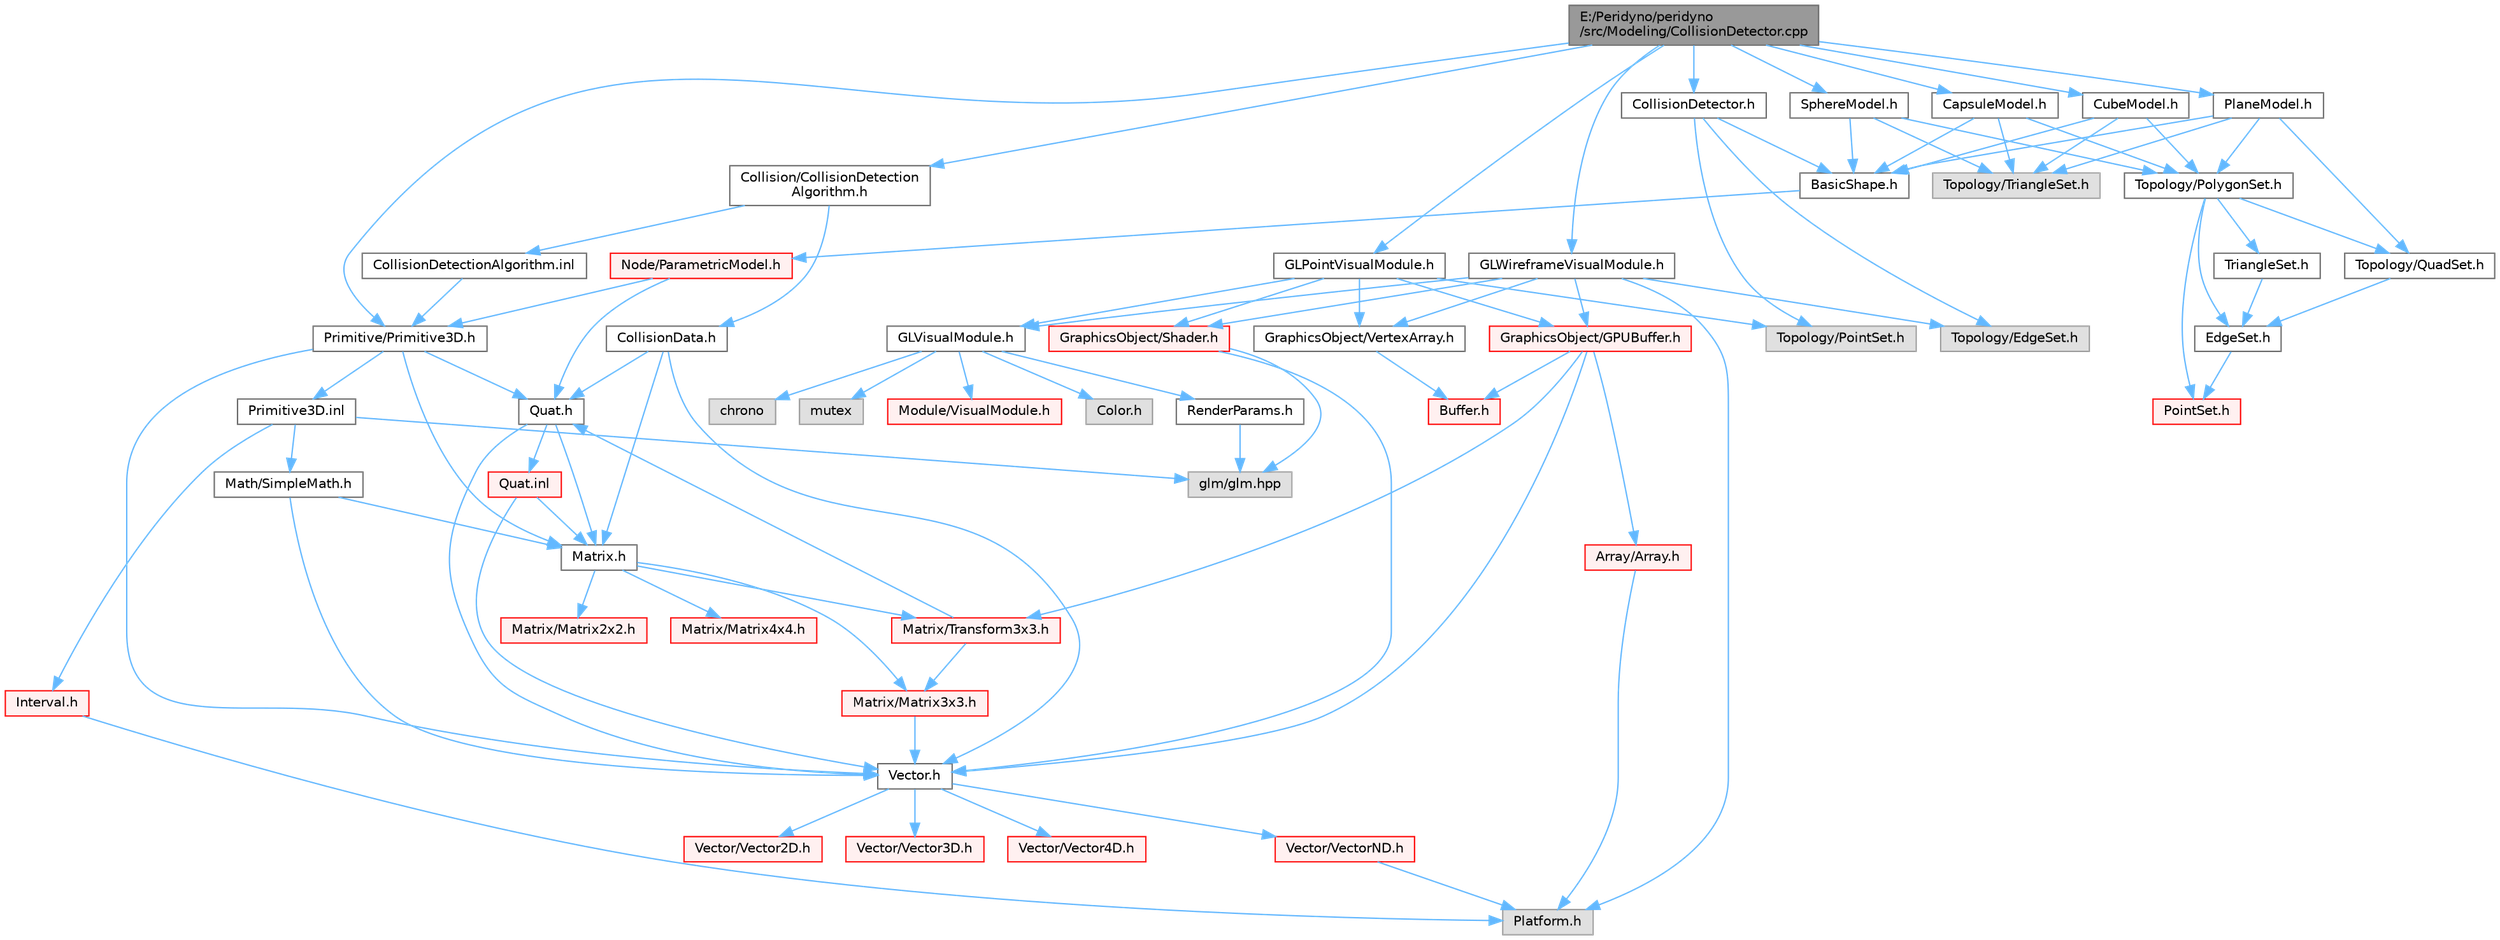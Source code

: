 digraph "E:/Peridyno/peridyno/src/Modeling/CollisionDetector.cpp"
{
 // LATEX_PDF_SIZE
  bgcolor="transparent";
  edge [fontname=Helvetica,fontsize=10,labelfontname=Helvetica,labelfontsize=10];
  node [fontname=Helvetica,fontsize=10,shape=box,height=0.2,width=0.4];
  Node1 [id="Node000001",label="E:/Peridyno/peridyno\l/src/Modeling/CollisionDetector.cpp",height=0.2,width=0.4,color="gray40", fillcolor="grey60", style="filled", fontcolor="black",tooltip=" "];
  Node1 -> Node2 [id="edge1_Node000001_Node000002",color="steelblue1",style="solid",tooltip=" "];
  Node2 [id="Node000002",label="CollisionDetector.h",height=0.2,width=0.4,color="grey40", fillcolor="white", style="filled",URL="$_collision_detector_8h.html",tooltip=" "];
  Node2 -> Node3 [id="edge2_Node000002_Node000003",color="steelblue1",style="solid",tooltip=" "];
  Node3 [id="Node000003",label="BasicShape.h",height=0.2,width=0.4,color="grey40", fillcolor="white", style="filled",URL="$_basic_shape_8h.html",tooltip=" "];
  Node3 -> Node4 [id="edge3_Node000003_Node000004",color="steelblue1",style="solid",tooltip=" "];
  Node4 [id="Node000004",label="Node/ParametricModel.h",height=0.2,width=0.4,color="red", fillcolor="#FFF0F0", style="filled",URL="$_parametric_model_8h.html",tooltip=" "];
  Node4 -> Node64 [id="edge4_Node000004_Node000064",color="steelblue1",style="solid",tooltip=" "];
  Node64 [id="Node000064",label="Quat.h",height=0.2,width=0.4,color="grey40", fillcolor="white", style="filled",URL="$_quat_8h.html",tooltip="Implementation of quaternion."];
  Node64 -> Node33 [id="edge5_Node000064_Node000033",color="steelblue1",style="solid",tooltip=" "];
  Node33 [id="Node000033",label="Vector.h",height=0.2,width=0.4,color="grey40", fillcolor="white", style="filled",URL="$_vector_8h.html",tooltip=" "];
  Node33 -> Node34 [id="edge6_Node000033_Node000034",color="steelblue1",style="solid",tooltip=" "];
  Node34 [id="Node000034",label="Vector/Vector2D.h",height=0.2,width=0.4,color="red", fillcolor="#FFF0F0", style="filled",URL="$_vector2_d_8h.html",tooltip=" "];
  Node33 -> Node40 [id="edge7_Node000033_Node000040",color="steelblue1",style="solid",tooltip=" "];
  Node40 [id="Node000040",label="Vector/Vector3D.h",height=0.2,width=0.4,color="red", fillcolor="#FFF0F0", style="filled",URL="$_vector3_d_8h.html",tooltip=" "];
  Node33 -> Node43 [id="edge8_Node000033_Node000043",color="steelblue1",style="solid",tooltip=" "];
  Node43 [id="Node000043",label="Vector/Vector4D.h",height=0.2,width=0.4,color="red", fillcolor="#FFF0F0", style="filled",URL="$_vector4_d_8h.html",tooltip=" "];
  Node33 -> Node46 [id="edge9_Node000033_Node000046",color="steelblue1",style="solid",tooltip=" "];
  Node46 [id="Node000046",label="Vector/VectorND.h",height=0.2,width=0.4,color="red", fillcolor="#FFF0F0", style="filled",URL="$_vector_n_d_8h.html",tooltip=" "];
  Node46 -> Node9 [id="edge10_Node000046_Node000009",color="steelblue1",style="solid",tooltip=" "];
  Node9 [id="Node000009",label="Platform.h",height=0.2,width=0.4,color="grey60", fillcolor="#E0E0E0", style="filled",tooltip=" "];
  Node64 -> Node51 [id="edge11_Node000064_Node000051",color="steelblue1",style="solid",tooltip=" "];
  Node51 [id="Node000051",label="Matrix.h",height=0.2,width=0.4,color="grey40", fillcolor="white", style="filled",URL="$_matrix_8h.html",tooltip=" "];
  Node51 -> Node52 [id="edge12_Node000051_Node000052",color="steelblue1",style="solid",tooltip=" "];
  Node52 [id="Node000052",label="Matrix/Matrix2x2.h",height=0.2,width=0.4,color="red", fillcolor="#FFF0F0", style="filled",URL="$_matrix2x2_8h.html",tooltip=" "];
  Node51 -> Node57 [id="edge13_Node000051_Node000057",color="steelblue1",style="solid",tooltip=" "];
  Node57 [id="Node000057",label="Matrix/Matrix3x3.h",height=0.2,width=0.4,color="red", fillcolor="#FFF0F0", style="filled",URL="$_matrix3x3_8h.html",tooltip=" "];
  Node57 -> Node33 [id="edge14_Node000057_Node000033",color="steelblue1",style="solid",tooltip=" "];
  Node51 -> Node60 [id="edge15_Node000051_Node000060",color="steelblue1",style="solid",tooltip=" "];
  Node60 [id="Node000060",label="Matrix/Matrix4x4.h",height=0.2,width=0.4,color="red", fillcolor="#FFF0F0", style="filled",URL="$_matrix4x4_8h.html",tooltip=" "];
  Node51 -> Node63 [id="edge16_Node000051_Node000063",color="steelblue1",style="solid",tooltip=" "];
  Node63 [id="Node000063",label="Matrix/Transform3x3.h",height=0.2,width=0.4,color="red", fillcolor="#FFF0F0", style="filled",URL="$_transform3x3_8h.html",tooltip=" "];
  Node63 -> Node64 [id="edge17_Node000063_Node000064",color="steelblue1",style="solid",tooltip=" "];
  Node63 -> Node57 [id="edge18_Node000063_Node000057",color="steelblue1",style="solid",tooltip=" "];
  Node64 -> Node65 [id="edge19_Node000064_Node000065",color="steelblue1",style="solid",tooltip=" "];
  Node65 [id="Node000065",label="Quat.inl",height=0.2,width=0.4,color="red", fillcolor="#FFF0F0", style="filled",URL="$_quat_8inl.html",tooltip=" "];
  Node65 -> Node33 [id="edge20_Node000065_Node000033",color="steelblue1",style="solid",tooltip=" "];
  Node65 -> Node51 [id="edge21_Node000065_Node000051",color="steelblue1",style="solid",tooltip=" "];
  Node4 -> Node99 [id="edge22_Node000004_Node000099",color="steelblue1",style="solid",tooltip=" "];
  Node99 [id="Node000099",label="Primitive/Primitive3D.h",height=0.2,width=0.4,color="grey40", fillcolor="white", style="filled",URL="$_primitive3_d_8h.html",tooltip=" "];
  Node99 -> Node33 [id="edge23_Node000099_Node000033",color="steelblue1",style="solid",tooltip=" "];
  Node99 -> Node51 [id="edge24_Node000099_Node000051",color="steelblue1",style="solid",tooltip=" "];
  Node99 -> Node64 [id="edge25_Node000099_Node000064",color="steelblue1",style="solid",tooltip=" "];
  Node99 -> Node100 [id="edge26_Node000099_Node000100",color="steelblue1",style="solid",tooltip=" "];
  Node100 [id="Node000100",label="Primitive3D.inl",height=0.2,width=0.4,color="grey40", fillcolor="white", style="filled",URL="$_primitive3_d_8inl.html",tooltip=" "];
  Node100 -> Node32 [id="edge27_Node000100_Node000032",color="steelblue1",style="solid",tooltip=" "];
  Node32 [id="Node000032",label="Math/SimpleMath.h",height=0.2,width=0.4,color="grey40", fillcolor="white", style="filled",URL="$_simple_math_8h.html",tooltip=" "];
  Node32 -> Node33 [id="edge28_Node000032_Node000033",color="steelblue1",style="solid",tooltip=" "];
  Node32 -> Node51 [id="edge29_Node000032_Node000051",color="steelblue1",style="solid",tooltip=" "];
  Node100 -> Node101 [id="edge30_Node000100_Node000101",color="steelblue1",style="solid",tooltip=" "];
  Node101 [id="Node000101",label="Interval.h",height=0.2,width=0.4,color="red", fillcolor="#FFF0F0", style="filled",URL="$_interval_8h.html",tooltip=" "];
  Node101 -> Node9 [id="edge31_Node000101_Node000009",color="steelblue1",style="solid",tooltip=" "];
  Node100 -> Node68 [id="edge32_Node000100_Node000068",color="steelblue1",style="solid",tooltip=" "];
  Node68 [id="Node000068",label="glm/glm.hpp",height=0.2,width=0.4,color="grey60", fillcolor="#E0E0E0", style="filled",tooltip=" "];
  Node2 -> Node103 [id="edge33_Node000002_Node000103",color="steelblue1",style="solid",tooltip=" "];
  Node103 [id="Node000103",label="Topology/PointSet.h",height=0.2,width=0.4,color="grey60", fillcolor="#E0E0E0", style="filled",tooltip=" "];
  Node2 -> Node104 [id="edge34_Node000002_Node000104",color="steelblue1",style="solid",tooltip=" "];
  Node104 [id="Node000104",label="Topology/EdgeSet.h",height=0.2,width=0.4,color="grey60", fillcolor="#E0E0E0", style="filled",tooltip=" "];
  Node1 -> Node99 [id="edge35_Node000001_Node000099",color="steelblue1",style="solid",tooltip=" "];
  Node1 -> Node105 [id="edge36_Node000001_Node000105",color="steelblue1",style="solid",tooltip=" "];
  Node105 [id="Node000105",label="Collision/CollisionDetection\lAlgorithm.h",height=0.2,width=0.4,color="grey40", fillcolor="white", style="filled",URL="$_collision_detection_algorithm_8h.html",tooltip=" "];
  Node105 -> Node106 [id="edge37_Node000105_Node000106",color="steelblue1",style="solid",tooltip=" "];
  Node106 [id="Node000106",label="CollisionData.h",height=0.2,width=0.4,color="grey40", fillcolor="white", style="filled",URL="$_collision_data_8h.html",tooltip=" "];
  Node106 -> Node33 [id="edge38_Node000106_Node000033",color="steelblue1",style="solid",tooltip=" "];
  Node106 -> Node51 [id="edge39_Node000106_Node000051",color="steelblue1",style="solid",tooltip=" "];
  Node106 -> Node64 [id="edge40_Node000106_Node000064",color="steelblue1",style="solid",tooltip=" "];
  Node105 -> Node107 [id="edge41_Node000105_Node000107",color="steelblue1",style="solid",tooltip=" "];
  Node107 [id="Node000107",label="CollisionDetectionAlgorithm.inl",height=0.2,width=0.4,color="grey40", fillcolor="white", style="filled",URL="$_collision_detection_algorithm_8inl.html",tooltip=" "];
  Node107 -> Node99 [id="edge42_Node000107_Node000099",color="steelblue1",style="solid",tooltip=" "];
  Node1 -> Node108 [id="edge43_Node000001_Node000108",color="steelblue1",style="solid",tooltip=" "];
  Node108 [id="Node000108",label="PlaneModel.h",height=0.2,width=0.4,color="grey40", fillcolor="white", style="filled",URL="$_plane_model_8h.html",tooltip=" "];
  Node108 -> Node3 [id="edge44_Node000108_Node000003",color="steelblue1",style="solid",tooltip=" "];
  Node108 -> Node109 [id="edge45_Node000108_Node000109",color="steelblue1",style="solid",tooltip=" "];
  Node109 [id="Node000109",label="Topology/TriangleSet.h",height=0.2,width=0.4,color="grey60", fillcolor="#E0E0E0", style="filled",tooltip=" "];
  Node108 -> Node110 [id="edge46_Node000108_Node000110",color="steelblue1",style="solid",tooltip=" "];
  Node110 [id="Node000110",label="Topology/QuadSet.h",height=0.2,width=0.4,color="grey40", fillcolor="white", style="filled",URL="$_quad_set_8h.html",tooltip=" "];
  Node110 -> Node111 [id="edge47_Node000110_Node000111",color="steelblue1",style="solid",tooltip=" "];
  Node111 [id="Node000111",label="EdgeSet.h",height=0.2,width=0.4,color="grey40", fillcolor="white", style="filled",URL="$_cuda_2_topology_2_edge_set_8h.html",tooltip=" "];
  Node111 -> Node112 [id="edge48_Node000111_Node000112",color="steelblue1",style="solid",tooltip=" "];
  Node112 [id="Node000112",label="PointSet.h",height=0.2,width=0.4,color="red", fillcolor="#FFF0F0", style="filled",URL="$_cuda_2_topology_2_point_set_8h.html",tooltip=" "];
  Node108 -> Node114 [id="edge49_Node000108_Node000114",color="steelblue1",style="solid",tooltip=" "];
  Node114 [id="Node000114",label="Topology/PolygonSet.h",height=0.2,width=0.4,color="grey40", fillcolor="white", style="filled",URL="$_polygon_set_8h.html",tooltip=" "];
  Node114 -> Node112 [id="edge50_Node000114_Node000112",color="steelblue1",style="solid",tooltip=" "];
  Node114 -> Node111 [id="edge51_Node000114_Node000111",color="steelblue1",style="solid",tooltip=" "];
  Node114 -> Node115 [id="edge52_Node000114_Node000115",color="steelblue1",style="solid",tooltip=" "];
  Node115 [id="Node000115",label="TriangleSet.h",height=0.2,width=0.4,color="grey40", fillcolor="white", style="filled",URL="$_cuda_2_topology_2_triangle_set_8h.html",tooltip=" "];
  Node115 -> Node111 [id="edge53_Node000115_Node000111",color="steelblue1",style="solid",tooltip=" "];
  Node114 -> Node110 [id="edge54_Node000114_Node000110",color="steelblue1",style="solid",tooltip=" "];
  Node1 -> Node116 [id="edge55_Node000001_Node000116",color="steelblue1",style="solid",tooltip=" "];
  Node116 [id="Node000116",label="CubeModel.h",height=0.2,width=0.4,color="grey40", fillcolor="white", style="filled",URL="$_cube_model_8h.html",tooltip=" "];
  Node116 -> Node3 [id="edge56_Node000116_Node000003",color="steelblue1",style="solid",tooltip=" "];
  Node116 -> Node109 [id="edge57_Node000116_Node000109",color="steelblue1",style="solid",tooltip=" "];
  Node116 -> Node114 [id="edge58_Node000116_Node000114",color="steelblue1",style="solid",tooltip=" "];
  Node1 -> Node117 [id="edge59_Node000001_Node000117",color="steelblue1",style="solid",tooltip=" "];
  Node117 [id="Node000117",label="SphereModel.h",height=0.2,width=0.4,color="grey40", fillcolor="white", style="filled",URL="$_sphere_model_8h.html",tooltip=" "];
  Node117 -> Node3 [id="edge60_Node000117_Node000003",color="steelblue1",style="solid",tooltip=" "];
  Node117 -> Node109 [id="edge61_Node000117_Node000109",color="steelblue1",style="solid",tooltip=" "];
  Node117 -> Node114 [id="edge62_Node000117_Node000114",color="steelblue1",style="solid",tooltip=" "];
  Node1 -> Node118 [id="edge63_Node000001_Node000118",color="steelblue1",style="solid",tooltip=" "];
  Node118 [id="Node000118",label="CapsuleModel.h",height=0.2,width=0.4,color="grey40", fillcolor="white", style="filled",URL="$_capsule_model_8h.html",tooltip=" "];
  Node118 -> Node3 [id="edge64_Node000118_Node000003",color="steelblue1",style="solid",tooltip=" "];
  Node118 -> Node109 [id="edge65_Node000118_Node000109",color="steelblue1",style="solid",tooltip=" "];
  Node118 -> Node114 [id="edge66_Node000118_Node000114",color="steelblue1",style="solid",tooltip=" "];
  Node1 -> Node119 [id="edge67_Node000001_Node000119",color="steelblue1",style="solid",tooltip=" "];
  Node119 [id="Node000119",label="GLPointVisualModule.h",height=0.2,width=0.4,color="grey40", fillcolor="white", style="filled",URL="$_g_l_point_visual_module_8h.html",tooltip=" "];
  Node119 -> Node103 [id="edge68_Node000119_Node000103",color="steelblue1",style="solid",tooltip=" "];
  Node119 -> Node120 [id="edge69_Node000119_Node000120",color="steelblue1",style="solid",tooltip=" "];
  Node120 [id="Node000120",label="GLVisualModule.h",height=0.2,width=0.4,color="grey40", fillcolor="white", style="filled",URL="$_g_l_visual_module_8h.html",tooltip=" "];
  Node120 -> Node121 [id="edge70_Node000120_Node000121",color="steelblue1",style="solid",tooltip=" "];
  Node121 [id="Node000121",label="chrono",height=0.2,width=0.4,color="grey60", fillcolor="#E0E0E0", style="filled",tooltip=" "];
  Node120 -> Node78 [id="edge71_Node000120_Node000078",color="steelblue1",style="solid",tooltip=" "];
  Node78 [id="Node000078",label="mutex",height=0.2,width=0.4,color="grey60", fillcolor="#E0E0E0", style="filled",tooltip=" "];
  Node120 -> Node122 [id="edge72_Node000120_Node000122",color="steelblue1",style="solid",tooltip=" "];
  Node122 [id="Node000122",label="Module/VisualModule.h",height=0.2,width=0.4,color="red", fillcolor="#FFF0F0", style="filled",URL="$_visual_module_8h.html",tooltip=" "];
  Node120 -> Node123 [id="edge73_Node000120_Node000123",color="steelblue1",style="solid",tooltip=" "];
  Node123 [id="Node000123",label="Color.h",height=0.2,width=0.4,color="grey60", fillcolor="#E0E0E0", style="filled",tooltip=" "];
  Node120 -> Node124 [id="edge74_Node000120_Node000124",color="steelblue1",style="solid",tooltip=" "];
  Node124 [id="Node000124",label="RenderParams.h",height=0.2,width=0.4,color="grey40", fillcolor="white", style="filled",URL="$_render_params_8h.html",tooltip=" "];
  Node124 -> Node68 [id="edge75_Node000124_Node000068",color="steelblue1",style="solid",tooltip=" "];
  Node119 -> Node125 [id="edge76_Node000119_Node000125",color="steelblue1",style="solid",tooltip=" "];
  Node125 [id="Node000125",label="GraphicsObject/GPUBuffer.h",height=0.2,width=0.4,color="red", fillcolor="#FFF0F0", style="filled",URL="$_g_p_u_buffer_8h.html",tooltip=" "];
  Node125 -> Node126 [id="edge77_Node000125_Node000126",color="steelblue1",style="solid",tooltip=" "];
  Node126 [id="Node000126",label="Buffer.h",height=0.2,width=0.4,color="red", fillcolor="#FFF0F0", style="filled",URL="$_buffer_8h.html",tooltip=" "];
  Node125 -> Node21 [id="edge78_Node000125_Node000021",color="steelblue1",style="solid",tooltip=" "];
  Node21 [id="Node000021",label="Array/Array.h",height=0.2,width=0.4,color="red", fillcolor="#FFF0F0", style="filled",URL="$_array_8h.html",tooltip=" "];
  Node21 -> Node9 [id="edge79_Node000021_Node000009",color="steelblue1",style="solid",tooltip=" "];
  Node125 -> Node33 [id="edge80_Node000125_Node000033",color="steelblue1",style="solid",tooltip=" "];
  Node125 -> Node63 [id="edge81_Node000125_Node000063",color="steelblue1",style="solid",tooltip=" "];
  Node119 -> Node128 [id="edge82_Node000119_Node000128",color="steelblue1",style="solid",tooltip=" "];
  Node128 [id="Node000128",label="GraphicsObject/VertexArray.h",height=0.2,width=0.4,color="grey40", fillcolor="white", style="filled",URL="$_vertex_array_8h.html",tooltip=" "];
  Node128 -> Node126 [id="edge83_Node000128_Node000126",color="steelblue1",style="solid",tooltip=" "];
  Node119 -> Node129 [id="edge84_Node000119_Node000129",color="steelblue1",style="solid",tooltip=" "];
  Node129 [id="Node000129",label="GraphicsObject/Shader.h",height=0.2,width=0.4,color="red", fillcolor="#FFF0F0", style="filled",URL="$_shader_8h.html",tooltip=" "];
  Node129 -> Node33 [id="edge85_Node000129_Node000033",color="steelblue1",style="solid",tooltip=" "];
  Node129 -> Node68 [id="edge86_Node000129_Node000068",color="steelblue1",style="solid",tooltip=" "];
  Node1 -> Node130 [id="edge87_Node000001_Node000130",color="steelblue1",style="solid",tooltip=" "];
  Node130 [id="Node000130",label="GLWireframeVisualModule.h",height=0.2,width=0.4,color="grey40", fillcolor="white", style="filled",URL="$_g_l_wireframe_visual_module_8h.html",tooltip=" "];
  Node130 -> Node9 [id="edge88_Node000130_Node000009",color="steelblue1",style="solid",tooltip=" "];
  Node130 -> Node104 [id="edge89_Node000130_Node000104",color="steelblue1",style="solid",tooltip=" "];
  Node130 -> Node120 [id="edge90_Node000130_Node000120",color="steelblue1",style="solid",tooltip=" "];
  Node130 -> Node125 [id="edge91_Node000130_Node000125",color="steelblue1",style="solid",tooltip=" "];
  Node130 -> Node128 [id="edge92_Node000130_Node000128",color="steelblue1",style="solid",tooltip=" "];
  Node130 -> Node129 [id="edge93_Node000130_Node000129",color="steelblue1",style="solid",tooltip=" "];
}
